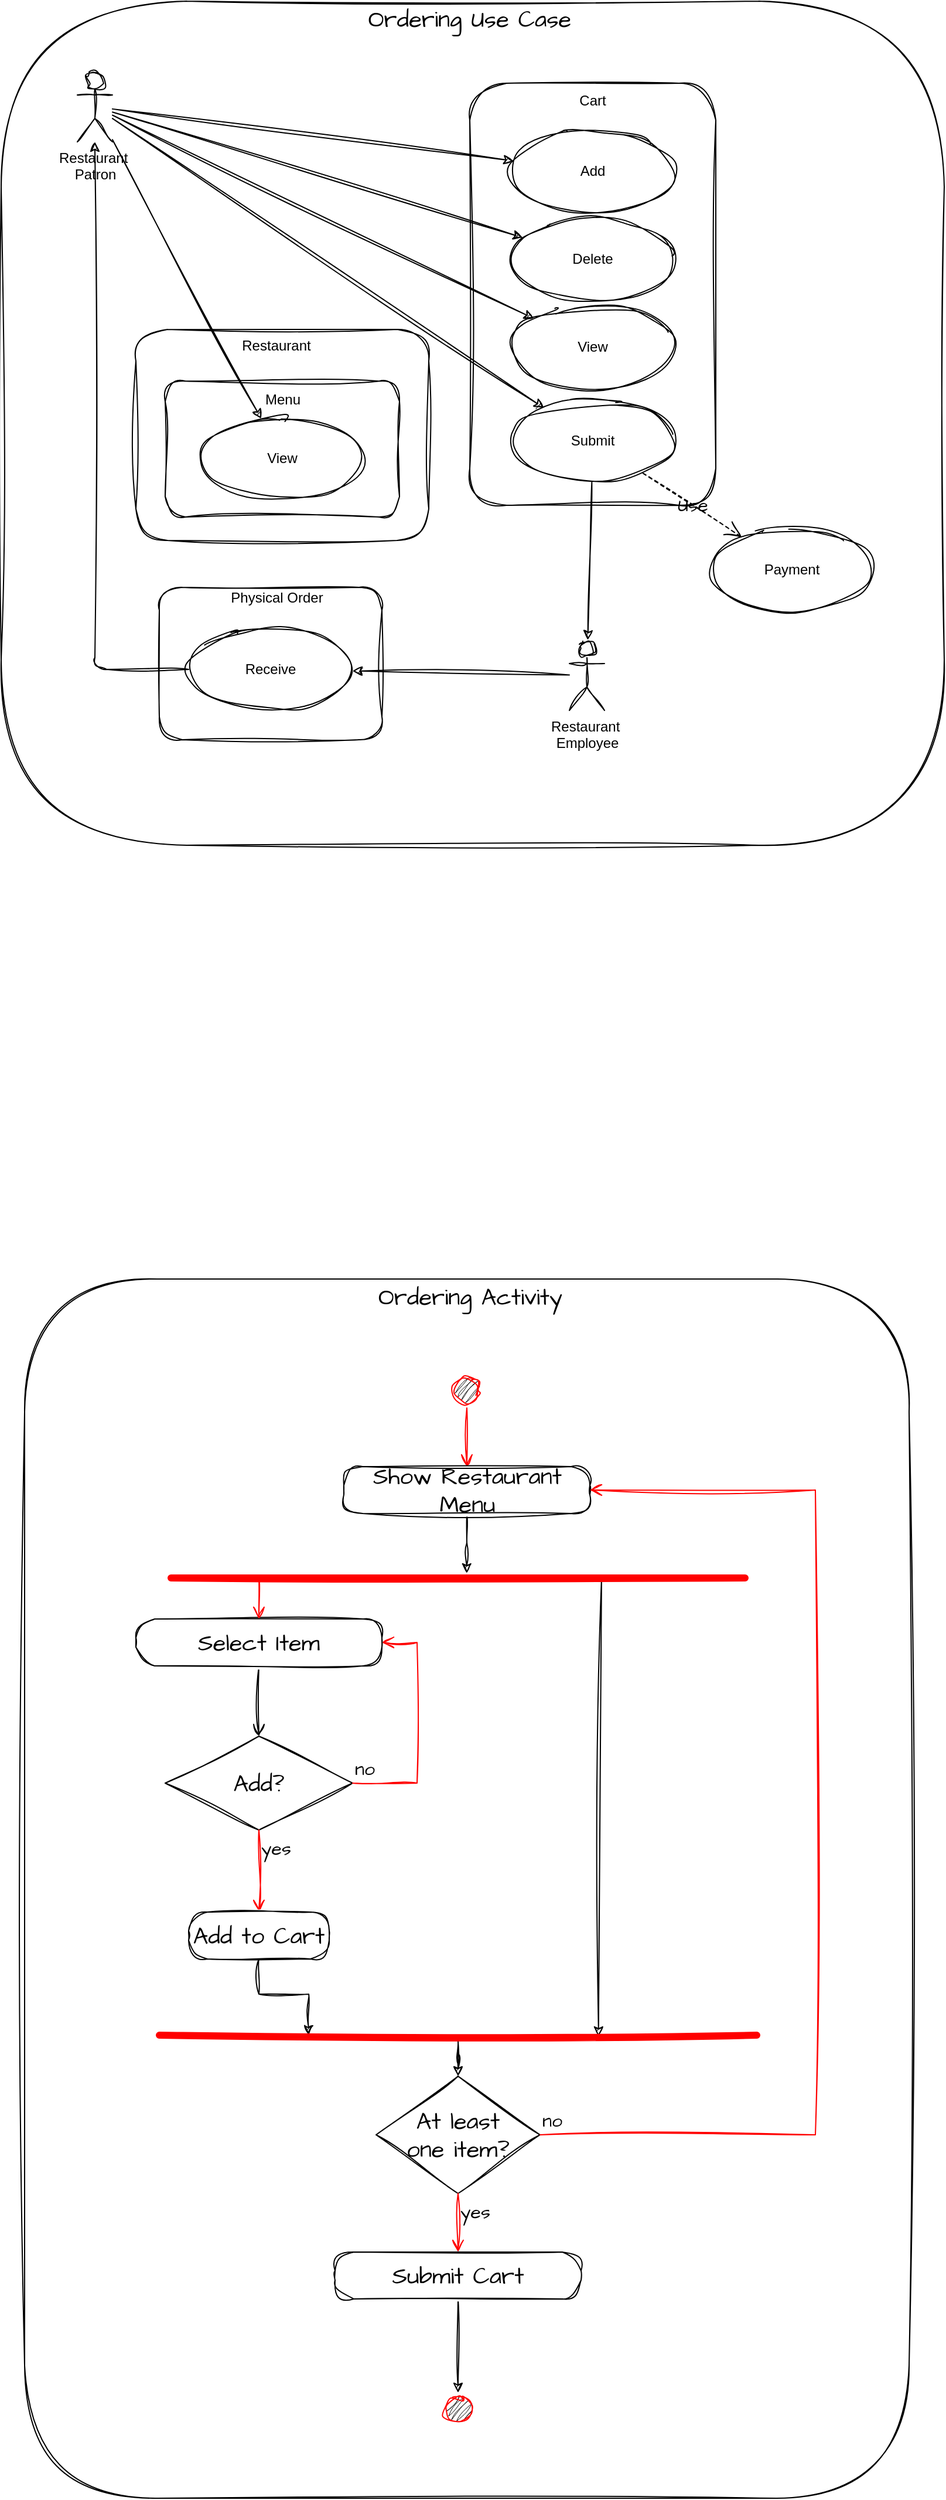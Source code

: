 <mxfile version="21.4.0" type="device">
  <diagram name="Page-1" id="iVIAJpsjtNyqfuqqcP6n">
    <mxGraphModel dx="1001" dy="744" grid="1" gridSize="10" guides="1" tooltips="1" connect="1" arrows="1" fold="1" page="1" pageScale="1" pageWidth="850" pageHeight="1100" math="0" shadow="0">
      <root>
        <mxCell id="0" />
        <mxCell id="1" parent="0" />
        <mxCell id="poaK0A92fAtAV2oWqRkP-4" value="" style="rounded=1;whiteSpace=wrap;html=1;sketch=1;curveFitting=1;jiggle=2;labelBackgroundColor=none;arcSize=22;" parent="1" vertex="1">
          <mxGeometry x="25" y="30" width="805" height="720" as="geometry" />
        </mxCell>
        <mxCell id="Z1-gcSMTF0BbCp_BxVpH-2" value="Ordering Use Case" style="text;html=1;strokeColor=none;fillColor=none;align=center;verticalAlign=middle;whiteSpace=wrap;rounded=0;fontSize=20;fontFamily=Architects Daughter;labelBackgroundColor=none;" vertex="1" parent="1">
          <mxGeometry x="310" y="30" width="230" height="30" as="geometry" />
        </mxCell>
        <mxCell id="poaK0A92fAtAV2oWqRkP-1" value="Restaurant&amp;nbsp;&lt;br&gt;Patron" style="shape=umlActor;verticalLabelPosition=bottom;verticalAlign=top;html=1;outlineConnect=0;sketch=1;curveFitting=1;jiggle=2;rounded=1;labelBackgroundColor=none;" parent="1" vertex="1">
          <mxGeometry x="90" y="90" width="30" height="60" as="geometry" />
        </mxCell>
        <mxCell id="poaK0A92fAtAV2oWqRkP-2" value="Restaurant&amp;nbsp;&lt;br&gt;Employee" style="shape=umlActor;verticalLabelPosition=bottom;verticalAlign=top;html=1;outlineConnect=0;sketch=1;curveFitting=1;jiggle=2;rounded=1;labelBackgroundColor=none;" parent="1" vertex="1">
          <mxGeometry x="510" y="575" width="30" height="60" as="geometry" />
        </mxCell>
        <mxCell id="poaK0A92fAtAV2oWqRkP-46" value="" style="group;sketch=1;curveFitting=1;jiggle=2;labelBorderColor=default;rounded=1;labelBackgroundColor=none;" parent="1" vertex="1" connectable="0">
          <mxGeometry x="425" y="100" width="210" height="360" as="geometry" />
        </mxCell>
        <mxCell id="poaK0A92fAtAV2oWqRkP-16" value="" style="group;sketch=1;curveFitting=1;jiggle=2;rounded=1;labelBackgroundColor=none;" parent="poaK0A92fAtAV2oWqRkP-46" vertex="1" connectable="0">
          <mxGeometry width="210" height="360" as="geometry" />
        </mxCell>
        <mxCell id="poaK0A92fAtAV2oWqRkP-8" value="" style="rounded=1;whiteSpace=wrap;html=1;sketch=1;curveFitting=1;jiggle=2;labelBackgroundColor=none;" parent="poaK0A92fAtAV2oWqRkP-16" vertex="1">
          <mxGeometry width="210" height="360" as="geometry" />
        </mxCell>
        <mxCell id="poaK0A92fAtAV2oWqRkP-9" value="Cart" style="text;html=1;align=center;verticalAlign=middle;whiteSpace=wrap;rounded=1;labelBackgroundColor=none;sketch=1;curveFitting=1;jiggle=2;" parent="poaK0A92fAtAV2oWqRkP-16" vertex="1">
          <mxGeometry x="75" width="60" height="30" as="geometry" />
        </mxCell>
        <mxCell id="poaK0A92fAtAV2oWqRkP-6" value="Delete" style="ellipse;whiteSpace=wrap;html=1;sketch=1;curveFitting=1;jiggle=2;rounded=1;labelBackgroundColor=none;" parent="poaK0A92fAtAV2oWqRkP-46" vertex="1">
          <mxGeometry x="35" y="115" width="140" height="70" as="geometry" />
        </mxCell>
        <mxCell id="poaK0A92fAtAV2oWqRkP-7" value="Add" style="ellipse;whiteSpace=wrap;html=1;sketch=1;curveFitting=1;jiggle=2;rounded=1;labelBackgroundColor=none;" parent="poaK0A92fAtAV2oWqRkP-46" vertex="1">
          <mxGeometry x="35" y="40" width="140" height="70" as="geometry" />
        </mxCell>
        <mxCell id="poaK0A92fAtAV2oWqRkP-10" value="View" style="ellipse;whiteSpace=wrap;html=1;sketch=1;curveFitting=1;jiggle=2;rounded=1;labelBackgroundColor=none;" parent="poaK0A92fAtAV2oWqRkP-46" vertex="1">
          <mxGeometry x="35" y="190" width="140" height="70" as="geometry" />
        </mxCell>
        <mxCell id="poaK0A92fAtAV2oWqRkP-14" value="Submit" style="ellipse;whiteSpace=wrap;html=1;sketch=1;curveFitting=1;jiggle=2;rounded=1;labelBackgroundColor=none;" parent="poaK0A92fAtAV2oWqRkP-46" vertex="1">
          <mxGeometry x="35" y="270" width="140" height="70" as="geometry" />
        </mxCell>
        <mxCell id="poaK0A92fAtAV2oWqRkP-28" style="rounded=1;orthogonalLoop=1;jettySize=auto;html=1;sketch=1;curveFitting=1;jiggle=2;labelBackgroundColor=none;fontColor=default;" parent="1" source="poaK0A92fAtAV2oWqRkP-14" target="poaK0A92fAtAV2oWqRkP-2" edge="1">
          <mxGeometry relative="1" as="geometry" />
        </mxCell>
        <mxCell id="poaK0A92fAtAV2oWqRkP-22" style="rounded=1;orthogonalLoop=1;jettySize=auto;html=1;sketch=1;curveFitting=1;jiggle=2;labelBackgroundColor=none;fontColor=default;" parent="1" source="poaK0A92fAtAV2oWqRkP-1" target="poaK0A92fAtAV2oWqRkP-7" edge="1">
          <mxGeometry relative="1" as="geometry" />
        </mxCell>
        <mxCell id="poaK0A92fAtAV2oWqRkP-24" style="rounded=1;orthogonalLoop=1;jettySize=auto;html=1;sketch=1;curveFitting=1;jiggle=2;labelBackgroundColor=none;fontColor=default;" parent="1" source="poaK0A92fAtAV2oWqRkP-1" target="poaK0A92fAtAV2oWqRkP-6" edge="1">
          <mxGeometry relative="1" as="geometry" />
        </mxCell>
        <mxCell id="poaK0A92fAtAV2oWqRkP-25" style="rounded=1;orthogonalLoop=1;jettySize=auto;html=1;sketch=1;curveFitting=1;jiggle=2;labelBackgroundColor=none;fontColor=default;" parent="1" source="poaK0A92fAtAV2oWqRkP-1" target="poaK0A92fAtAV2oWqRkP-14" edge="1">
          <mxGeometry relative="1" as="geometry" />
        </mxCell>
        <mxCell id="poaK0A92fAtAV2oWqRkP-26" style="rounded=1;orthogonalLoop=1;jettySize=auto;html=1;sketch=1;curveFitting=1;jiggle=2;labelBackgroundColor=none;fontColor=default;" parent="1" source="poaK0A92fAtAV2oWqRkP-1" target="poaK0A92fAtAV2oWqRkP-10" edge="1">
          <mxGeometry relative="1" as="geometry" />
        </mxCell>
        <mxCell id="poaK0A92fAtAV2oWqRkP-47" value="Payment" style="ellipse;whiteSpace=wrap;html=1;sketch=1;curveFitting=1;jiggle=2;rounded=1;labelBackgroundColor=none;" parent="1" vertex="1">
          <mxGeometry x="630" y="480" width="140" height="70" as="geometry" />
        </mxCell>
        <mxCell id="poaK0A92fAtAV2oWqRkP-48" value="Use" style="endArrow=open;endSize=12;dashed=1;html=1;rounded=1;sketch=1;hachureGap=4;jiggle=2;curveFitting=1;fontFamily=Architects Daughter;fontSource=https%3A%2F%2Ffonts.googleapis.com%2Fcss%3Ffamily%3DArchitects%2BDaughter;fontSize=16;labelBackgroundColor=none;fontColor=default;" parent="1" source="poaK0A92fAtAV2oWqRkP-14" target="poaK0A92fAtAV2oWqRkP-47" edge="1">
          <mxGeometry width="160" relative="1" as="geometry">
            <mxPoint x="335" y="380" as="sourcePoint" />
            <mxPoint x="495" y="380" as="targetPoint" />
          </mxGeometry>
        </mxCell>
        <mxCell id="poaK0A92fAtAV2oWqRkP-49" value="" style="group;labelBackgroundColor=none;" parent="1" vertex="1" connectable="0">
          <mxGeometry x="160" y="530" width="190" height="130" as="geometry" />
        </mxCell>
        <mxCell id="poaK0A92fAtAV2oWqRkP-36" value="" style="rounded=1;whiteSpace=wrap;html=1;sketch=1;curveFitting=1;jiggle=2;labelBackgroundColor=none;" parent="poaK0A92fAtAV2oWqRkP-49" vertex="1">
          <mxGeometry width="190" height="130" as="geometry" />
        </mxCell>
        <mxCell id="poaK0A92fAtAV2oWqRkP-37" value="Physical Order" style="text;html=1;align=center;verticalAlign=middle;whiteSpace=wrap;rounded=1;labelBackgroundColor=none;sketch=1;curveFitting=1;jiggle=2;" parent="poaK0A92fAtAV2oWqRkP-49" vertex="1">
          <mxGeometry x="59.85" width="80.75" height="17.727" as="geometry" />
        </mxCell>
        <mxCell id="poaK0A92fAtAV2oWqRkP-29" value="Receive" style="ellipse;whiteSpace=wrap;html=1;sketch=1;curveFitting=1;jiggle=2;rounded=1;labelBackgroundColor=none;" parent="1" vertex="1">
          <mxGeometry x="185" y="565" width="140" height="70" as="geometry" />
        </mxCell>
        <mxCell id="poaK0A92fAtAV2oWqRkP-31" value="" style="rounded=1;orthogonalLoop=1;jettySize=auto;html=1;sketch=1;curveFitting=1;jiggle=2;labelBackgroundColor=none;fontColor=default;" parent="1" source="poaK0A92fAtAV2oWqRkP-2" target="poaK0A92fAtAV2oWqRkP-29" edge="1">
          <mxGeometry relative="1" as="geometry">
            <mxPoint x="610" y="480" as="targetPoint" />
          </mxGeometry>
        </mxCell>
        <mxCell id="poaK0A92fAtAV2oWqRkP-32" style="rounded=1;orthogonalLoop=1;jettySize=auto;html=1;edgeStyle=orthogonalEdgeStyle;sketch=1;curveFitting=1;jiggle=2;labelBackgroundColor=none;fontColor=default;" parent="1" source="poaK0A92fAtAV2oWqRkP-29" target="poaK0A92fAtAV2oWqRkP-1" edge="1">
          <mxGeometry relative="1" as="geometry" />
        </mxCell>
        <mxCell id="poaK0A92fAtAV2oWqRkP-76" value="" style="group;labelBackgroundColor=none;" parent="1" vertex="1" connectable="0">
          <mxGeometry x="140" y="310" width="250" height="180" as="geometry" />
        </mxCell>
        <mxCell id="poaK0A92fAtAV2oWqRkP-66" value="" style="rounded=1;whiteSpace=wrap;html=1;sketch=1;curveFitting=1;jiggle=2;labelBackgroundColor=none;" parent="poaK0A92fAtAV2oWqRkP-76" vertex="1">
          <mxGeometry width="250" height="180" as="geometry" />
        </mxCell>
        <mxCell id="poaK0A92fAtAV2oWqRkP-67" value="Restaurant" style="text;html=1;align=center;verticalAlign=middle;whiteSpace=wrap;rounded=1;labelBackgroundColor=none;sketch=1;curveFitting=1;jiggle=2;" parent="poaK0A92fAtAV2oWqRkP-76" vertex="1">
          <mxGeometry x="67.37" width="106.25" height="28.636" as="geometry" />
        </mxCell>
        <mxCell id="poaK0A92fAtAV2oWqRkP-56" value="" style="rounded=1;whiteSpace=wrap;html=1;sketch=1;curveFitting=1;jiggle=2;labelBackgroundColor=none;" parent="poaK0A92fAtAV2oWqRkP-76" vertex="1">
          <mxGeometry x="25" y="44.09" width="200" height="115.91" as="geometry" />
        </mxCell>
        <mxCell id="poaK0A92fAtAV2oWqRkP-57" value="Menu" style="text;html=1;align=center;verticalAlign=middle;whiteSpace=wrap;rounded=1;labelBackgroundColor=none;sketch=1;curveFitting=1;jiggle=2;" parent="poaK0A92fAtAV2oWqRkP-76" vertex="1">
          <mxGeometry x="82.5" y="50" width="85" height="19.091" as="geometry" />
        </mxCell>
        <mxCell id="poaK0A92fAtAV2oWqRkP-58" value="View" style="ellipse;whiteSpace=wrap;html=1;sketch=1;curveFitting=1;jiggle=2;rounded=1;labelBackgroundColor=none;" parent="poaK0A92fAtAV2oWqRkP-76" vertex="1">
          <mxGeometry x="55" y="75" width="140" height="70" as="geometry" />
        </mxCell>
        <mxCell id="poaK0A92fAtAV2oWqRkP-60" style="rounded=0;sketch=1;hachureGap=4;jiggle=2;curveFitting=1;orthogonalLoop=1;jettySize=auto;html=1;fontFamily=Architects Daughter;fontSource=https%3A%2F%2Ffonts.googleapis.com%2Fcss%3Ffamily%3DArchitects%2BDaughter;fontSize=16;labelBackgroundColor=none;fontColor=default;" parent="1" source="poaK0A92fAtAV2oWqRkP-1" target="poaK0A92fAtAV2oWqRkP-58" edge="1">
          <mxGeometry relative="1" as="geometry" />
        </mxCell>
        <mxCell id="Z1-gcSMTF0BbCp_BxVpH-1" value="" style="rounded=1;whiteSpace=wrap;html=1;sketch=1;hachureGap=4;jiggle=2;curveFitting=1;fontFamily=Architects Daughter;fontSource=https%3A%2F%2Ffonts.googleapis.com%2Fcss%3Ffamily%3DArchitects%2BDaughter;fontSize=20;labelBackgroundColor=none;" vertex="1" parent="1">
          <mxGeometry x="45" y="1120" width="755" height="1040" as="geometry" />
        </mxCell>
        <mxCell id="Z1-gcSMTF0BbCp_BxVpH-3" value="Ordering Activity" style="text;html=1;strokeColor=none;fillColor=none;align=center;verticalAlign=middle;whiteSpace=wrap;rounded=0;fontSize=20;fontFamily=Architects Daughter;labelBackgroundColor=none;" vertex="1" parent="1">
          <mxGeometry x="328" y="1120" width="195" height="30" as="geometry" />
        </mxCell>
        <mxCell id="Z1-gcSMTF0BbCp_BxVpH-9" value="" style="ellipse;html=1;shape=startState;fillColor=#000000;strokeColor=#ff0000;sketch=1;hachureGap=4;jiggle=2;curveFitting=1;fontFamily=Architects Daughter;fontSource=https%3A%2F%2Ffonts.googleapis.com%2Fcss%3Ffamily%3DArchitects%2BDaughter;fontSize=20;" vertex="1" parent="1">
          <mxGeometry x="407.5" y="1200" width="30" height="30" as="geometry" />
        </mxCell>
        <mxCell id="Z1-gcSMTF0BbCp_BxVpH-10" value="" style="edgeStyle=orthogonalEdgeStyle;html=1;verticalAlign=bottom;endArrow=open;endSize=8;strokeColor=#ff0000;rounded=0;sketch=1;hachureGap=4;jiggle=2;curveFitting=1;fontFamily=Architects Daughter;fontSource=https%3A%2F%2Ffonts.googleapis.com%2Fcss%3Ffamily%3DArchitects%2BDaughter;fontSize=16;" edge="1" source="Z1-gcSMTF0BbCp_BxVpH-9" parent="1" target="Z1-gcSMTF0BbCp_BxVpH-11">
          <mxGeometry relative="1" as="geometry">
            <mxPoint x="422.5" y="1290" as="targetPoint" />
          </mxGeometry>
        </mxCell>
        <mxCell id="Z1-gcSMTF0BbCp_BxVpH-40" style="edgeStyle=orthogonalEdgeStyle;rounded=0;sketch=1;hachureGap=4;jiggle=2;curveFitting=1;orthogonalLoop=1;jettySize=auto;html=1;entryX=0.515;entryY=0.1;entryDx=0;entryDy=0;entryPerimeter=0;fontFamily=Architects Daughter;fontSource=https%3A%2F%2Ffonts.googleapis.com%2Fcss%3Ffamily%3DArchitects%2BDaughter;fontSize=16;" edge="1" parent="1" source="Z1-gcSMTF0BbCp_BxVpH-11" target="Z1-gcSMTF0BbCp_BxVpH-29">
          <mxGeometry relative="1" as="geometry" />
        </mxCell>
        <mxCell id="Z1-gcSMTF0BbCp_BxVpH-11" value="Show Restaurant Menu" style="rounded=1;whiteSpace=wrap;html=1;arcSize=40;sketch=1;hachureGap=4;jiggle=2;curveFitting=1;fontFamily=Architects Daughter;fontSource=https%3A%2F%2Ffonts.googleapis.com%2Fcss%3Ffamily%3DArchitects%2BDaughter;fontSize=20;" vertex="1" parent="1">
          <mxGeometry x="317.5" y="1280" width="210" height="40" as="geometry" />
        </mxCell>
        <mxCell id="Z1-gcSMTF0BbCp_BxVpH-14" value="" style="edgeStyle=orthogonalEdgeStyle;html=1;verticalAlign=bottom;endArrow=open;endSize=8;rounded=0;sketch=1;hachureGap=4;jiggle=2;curveFitting=1;fontFamily=Architects Daughter;fontSource=https%3A%2F%2Ffonts.googleapis.com%2Fcss%3Ffamily%3DArchitects%2BDaughter;fontSize=16;" edge="1" source="Z1-gcSMTF0BbCp_BxVpH-15" parent="1" target="Z1-gcSMTF0BbCp_BxVpH-19">
          <mxGeometry relative="1" as="geometry">
            <mxPoint x="423" y="1480" as="targetPoint" />
            <mxPoint x="422.571" y="1450" as="sourcePoint" />
          </mxGeometry>
        </mxCell>
        <mxCell id="Z1-gcSMTF0BbCp_BxVpH-15" value="Select Item" style="rounded=1;whiteSpace=wrap;html=1;arcSize=40;sketch=1;hachureGap=4;jiggle=2;curveFitting=1;fontFamily=Architects Daughter;fontSource=https%3A%2F%2Ffonts.googleapis.com%2Fcss%3Ffamily%3DArchitects%2BDaughter;fontSize=20;" vertex="1" parent="1">
          <mxGeometry x="140" y="1410" width="210" height="40" as="geometry" />
        </mxCell>
        <mxCell id="Z1-gcSMTF0BbCp_BxVpH-19" value="Add?" style="rhombus;whiteSpace=wrap;html=1;sketch=1;hachureGap=4;jiggle=2;curveFitting=1;fontFamily=Architects Daughter;fontSource=https%3A%2F%2Ffonts.googleapis.com%2Fcss%3Ffamily%3DArchitects%2BDaughter;fontSize=20;" vertex="1" parent="1">
          <mxGeometry x="165" y="1510" width="160" height="80" as="geometry" />
        </mxCell>
        <mxCell id="Z1-gcSMTF0BbCp_BxVpH-20" value="no" style="html=1;align=left;verticalAlign=bottom;endArrow=open;endSize=8;strokeColor=#ff0000;rounded=0;sketch=1;hachureGap=4;jiggle=2;curveFitting=1;fontFamily=Architects Daughter;fontSource=https%3A%2F%2Ffonts.googleapis.com%2Fcss%3Ffamily%3DArchitects%2BDaughter;fontSize=16;edgeStyle=orthogonalEdgeStyle;" edge="1" source="Z1-gcSMTF0BbCp_BxVpH-19" parent="1" target="Z1-gcSMTF0BbCp_BxVpH-15">
          <mxGeometry x="-1" relative="1" as="geometry">
            <mxPoint x="830" y="1400" as="targetPoint" />
            <Array as="points">
              <mxPoint x="380" y="1550" />
              <mxPoint x="380" y="1430" />
            </Array>
          </mxGeometry>
        </mxCell>
        <mxCell id="Z1-gcSMTF0BbCp_BxVpH-21" value="yes" style="edgeStyle=orthogonalEdgeStyle;html=1;align=left;verticalAlign=top;endArrow=open;endSize=8;strokeColor=#ff0000;rounded=0;sketch=1;hachureGap=4;jiggle=2;curveFitting=1;fontFamily=Architects Daughter;fontSource=https%3A%2F%2Ffonts.googleapis.com%2Fcss%3Ffamily%3DArchitects%2BDaughter;fontSize=16;" edge="1" source="Z1-gcSMTF0BbCp_BxVpH-19" parent="1" target="Z1-gcSMTF0BbCp_BxVpH-26">
          <mxGeometry x="-1" relative="1" as="geometry">
            <mxPoint x="20" y="1620" as="targetPoint" />
          </mxGeometry>
        </mxCell>
        <mxCell id="Z1-gcSMTF0BbCp_BxVpH-39" style="edgeStyle=orthogonalEdgeStyle;rounded=0;sketch=1;hachureGap=4;jiggle=2;curveFitting=1;orthogonalLoop=1;jettySize=auto;html=1;exitX=0.5;exitY=1;exitDx=0;exitDy=0;entryX=0.25;entryY=0.5;entryDx=0;entryDy=0;entryPerimeter=0;fontFamily=Architects Daughter;fontSource=https%3A%2F%2Ffonts.googleapis.com%2Fcss%3Ffamily%3DArchitects%2BDaughter;fontSize=16;" edge="1" parent="1" source="Z1-gcSMTF0BbCp_BxVpH-26" target="Z1-gcSMTF0BbCp_BxVpH-34">
          <mxGeometry relative="1" as="geometry" />
        </mxCell>
        <mxCell id="Z1-gcSMTF0BbCp_BxVpH-26" value="Add to Cart" style="rounded=1;whiteSpace=wrap;html=1;arcSize=40;sketch=1;hachureGap=4;jiggle=2;curveFitting=1;fontFamily=Architects Daughter;fontSource=https%3A%2F%2Ffonts.googleapis.com%2Fcss%3Ffamily%3DArchitects%2BDaughter;fontSize=20;" vertex="1" parent="1">
          <mxGeometry x="185" y="1660" width="120" height="40" as="geometry" />
        </mxCell>
        <mxCell id="Z1-gcSMTF0BbCp_BxVpH-38" style="rounded=0;sketch=1;hachureGap=4;jiggle=2;curveFitting=1;orthogonalLoop=1;jettySize=auto;html=1;exitX=0.75;exitY=0.5;exitDx=0;exitDy=0;exitPerimeter=0;entryX=0.735;entryY=0.6;entryDx=0;entryDy=0;entryPerimeter=0;fontFamily=Architects Daughter;fontSource=https%3A%2F%2Ffonts.googleapis.com%2Fcss%3Ffamily%3DArchitects%2BDaughter;fontSize=16;" edge="1" parent="1" source="Z1-gcSMTF0BbCp_BxVpH-29" target="Z1-gcSMTF0BbCp_BxVpH-34">
          <mxGeometry relative="1" as="geometry" />
        </mxCell>
        <mxCell id="Z1-gcSMTF0BbCp_BxVpH-29" value="" style="shape=line;html=1;strokeWidth=6;strokeColor=#ff0000;sketch=1;hachureGap=4;jiggle=2;curveFitting=1;fontFamily=Architects Daughter;fontSource=https%3A%2F%2Ffonts.googleapis.com%2Fcss%3Ffamily%3DArchitects%2BDaughter;fontSize=20;" vertex="1" parent="1">
          <mxGeometry x="170" y="1370" width="490" height="10" as="geometry" />
        </mxCell>
        <mxCell id="Z1-gcSMTF0BbCp_BxVpH-30" value="" style="html=1;verticalAlign=bottom;endArrow=open;endSize=8;strokeColor=#ff0000;rounded=0;sketch=1;hachureGap=4;jiggle=2;curveFitting=1;fontFamily=Architects Daughter;fontSource=https%3A%2F%2Ffonts.googleapis.com%2Fcss%3Ffamily%3DArchitects%2BDaughter;fontSize=16;exitX=0.153;exitY=0.35;exitDx=0;exitDy=0;exitPerimeter=0;" edge="1" source="Z1-gcSMTF0BbCp_BxVpH-29" parent="1" target="Z1-gcSMTF0BbCp_BxVpH-15">
          <mxGeometry relative="1" as="geometry">
            <mxPoint x="417.5" y="1440" as="targetPoint" />
            <mxPoint x="20" y="1340" as="sourcePoint" />
          </mxGeometry>
        </mxCell>
        <mxCell id="Z1-gcSMTF0BbCp_BxVpH-47" style="edgeStyle=orthogonalEdgeStyle;rounded=0;sketch=1;hachureGap=4;jiggle=2;curveFitting=1;orthogonalLoop=1;jettySize=auto;html=1;exitX=0.5;exitY=1;exitDx=0;exitDy=0;fontFamily=Architects Daughter;fontSource=https%3A%2F%2Ffonts.googleapis.com%2Fcss%3Ffamily%3DArchitects%2BDaughter;fontSize=16;" edge="1" parent="1" source="Z1-gcSMTF0BbCp_BxVpH-31" target="Z1-gcSMTF0BbCp_BxVpH-45">
          <mxGeometry relative="1" as="geometry" />
        </mxCell>
        <mxCell id="Z1-gcSMTF0BbCp_BxVpH-31" value="Submit Cart" style="rounded=1;whiteSpace=wrap;html=1;arcSize=40;sketch=1;hachureGap=4;jiggle=2;curveFitting=1;fontFamily=Architects Daughter;fontSource=https%3A%2F%2Ffonts.googleapis.com%2Fcss%3Ffamily%3DArchitects%2BDaughter;fontSize=20;" vertex="1" parent="1">
          <mxGeometry x="310" y="1950" width="210" height="40" as="geometry" />
        </mxCell>
        <mxCell id="Z1-gcSMTF0BbCp_BxVpH-44" value="" style="edgeStyle=orthogonalEdgeStyle;rounded=0;sketch=1;hachureGap=4;jiggle=2;curveFitting=1;orthogonalLoop=1;jettySize=auto;html=1;fontFamily=Architects Daughter;fontSource=https%3A%2F%2Ffonts.googleapis.com%2Fcss%3Ffamily%3DArchitects%2BDaughter;fontSize=16;" edge="1" parent="1" source="Z1-gcSMTF0BbCp_BxVpH-34" target="Z1-gcSMTF0BbCp_BxVpH-41">
          <mxGeometry relative="1" as="geometry" />
        </mxCell>
        <mxCell id="Z1-gcSMTF0BbCp_BxVpH-34" value="" style="shape=line;html=1;strokeWidth=6;strokeColor=#ff0000;sketch=1;hachureGap=4;jiggle=2;curveFitting=1;fontFamily=Architects Daughter;fontSource=https%3A%2F%2Ffonts.googleapis.com%2Fcss%3Ffamily%3DArchitects%2BDaughter;fontSize=20;" vertex="1" parent="1">
          <mxGeometry x="160" y="1760" width="510" height="10" as="geometry" />
        </mxCell>
        <mxCell id="Z1-gcSMTF0BbCp_BxVpH-41" value="At least &lt;br&gt;one item?" style="rhombus;whiteSpace=wrap;html=1;sketch=1;hachureGap=4;jiggle=2;curveFitting=1;fontFamily=Architects Daughter;fontSource=https%3A%2F%2Ffonts.googleapis.com%2Fcss%3Ffamily%3DArchitects%2BDaughter;fontSize=20;" vertex="1" parent="1">
          <mxGeometry x="345" y="1800" width="140" height="100" as="geometry" />
        </mxCell>
        <mxCell id="Z1-gcSMTF0BbCp_BxVpH-42" value="no" style="edgeStyle=orthogonalEdgeStyle;html=1;align=left;verticalAlign=bottom;endArrow=open;endSize=8;strokeColor=#ff0000;rounded=0;sketch=1;hachureGap=4;jiggle=2;curveFitting=1;fontFamily=Architects Daughter;fontSource=https%3A%2F%2Ffonts.googleapis.com%2Fcss%3Ffamily%3DArchitects%2BDaughter;fontSize=16;" edge="1" source="Z1-gcSMTF0BbCp_BxVpH-41" parent="1" target="Z1-gcSMTF0BbCp_BxVpH-11">
          <mxGeometry x="-1" relative="1" as="geometry">
            <mxPoint x="540" y="1820" as="targetPoint" />
            <Array as="points">
              <mxPoint x="720" y="1850" />
              <mxPoint x="720" y="1300" />
            </Array>
          </mxGeometry>
        </mxCell>
        <mxCell id="Z1-gcSMTF0BbCp_BxVpH-43" value="yes" style="edgeStyle=orthogonalEdgeStyle;html=1;align=left;verticalAlign=top;endArrow=open;endSize=8;strokeColor=#ff0000;rounded=0;sketch=1;hachureGap=4;jiggle=2;curveFitting=1;fontFamily=Architects Daughter;fontSource=https%3A%2F%2Ffonts.googleapis.com%2Fcss%3Ffamily%3DArchitects%2BDaughter;fontSize=16;" edge="1" source="Z1-gcSMTF0BbCp_BxVpH-41" parent="1" target="Z1-gcSMTF0BbCp_BxVpH-31">
          <mxGeometry x="-1" relative="1" as="geometry">
            <mxPoint x="400" y="1900" as="targetPoint" />
          </mxGeometry>
        </mxCell>
        <mxCell id="Z1-gcSMTF0BbCp_BxVpH-45" value="" style="ellipse;html=1;shape=startState;fillColor=#000000;strokeColor=#ff0000;sketch=1;hachureGap=4;jiggle=2;curveFitting=1;fontFamily=Architects Daughter;fontSource=https%3A%2F%2Ffonts.googleapis.com%2Fcss%3Ffamily%3DArchitects%2BDaughter;fontSize=20;" vertex="1" parent="1">
          <mxGeometry x="400" y="2070" width="30" height="30" as="geometry" />
        </mxCell>
      </root>
    </mxGraphModel>
  </diagram>
</mxfile>
